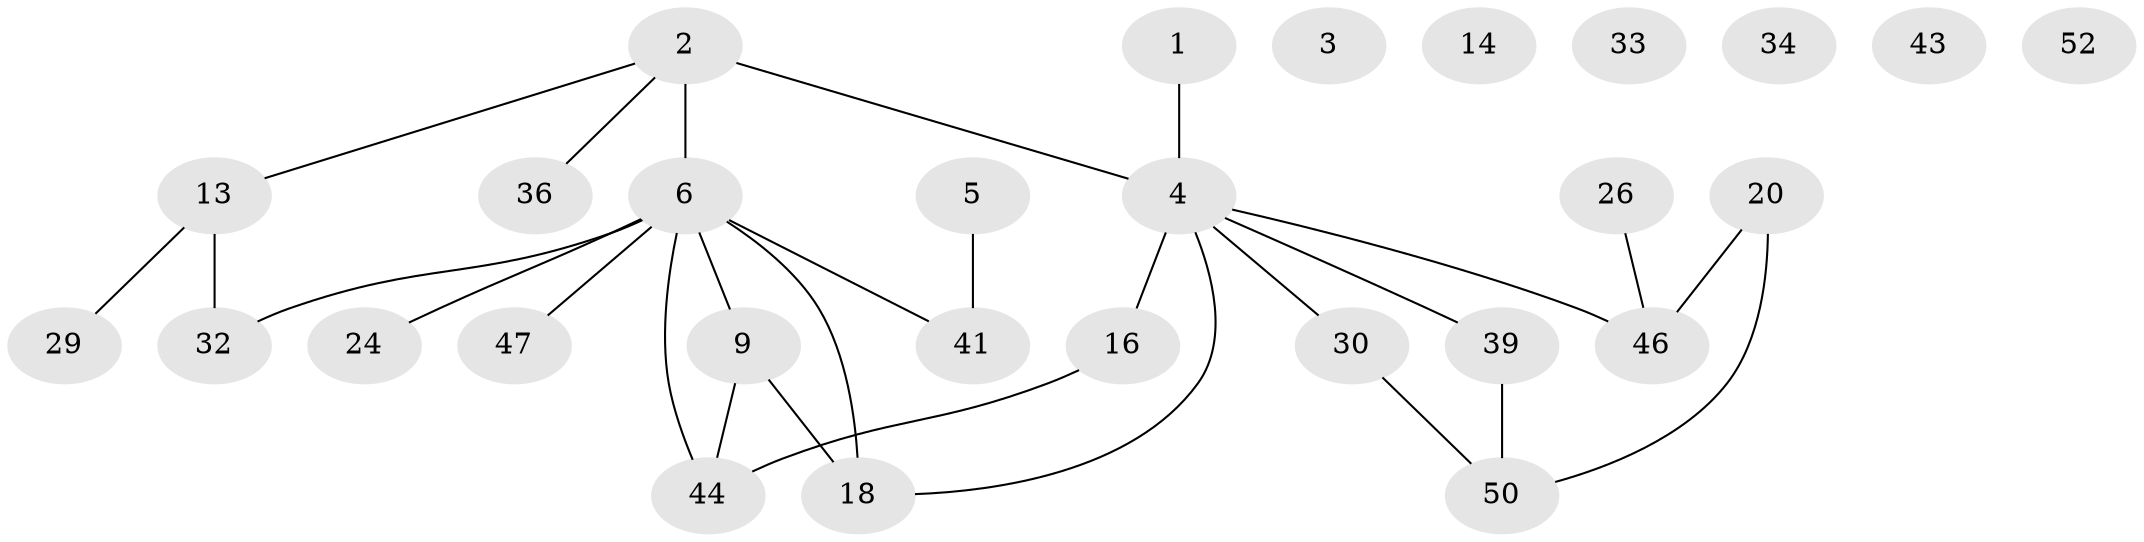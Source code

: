 // original degree distribution, {1: 0.24561403508771928, 5: 0.07017543859649122, 0: 0.08771929824561403, 3: 0.24561403508771928, 4: 0.08771929824561403, 2: 0.2631578947368421}
// Generated by graph-tools (version 1.1) at 2025/12/03/09/25 04:12:53]
// undirected, 28 vertices, 28 edges
graph export_dot {
graph [start="1"]
  node [color=gray90,style=filled];
  1;
  2 [super="+15"];
  3;
  4 [super="+8+12+7"];
  5;
  6 [super="+17+23+11"];
  9 [super="+37+10"];
  13 [super="+54+19"];
  14;
  16 [super="+53"];
  18 [super="+27"];
  20 [super="+56"];
  24 [super="+42"];
  26;
  29;
  30;
  32 [super="+35"];
  33;
  34 [super="+55"];
  36 [super="+45"];
  39;
  41;
  43;
  44 [super="+48"];
  46;
  47;
  50 [super="+51"];
  52;
  1 -- 4;
  2 -- 13;
  2 -- 4 [weight=2];
  2 -- 36;
  2 -- 6;
  4 -- 18;
  4 -- 30;
  4 -- 16 [weight=2];
  4 -- 39;
  4 -- 46;
  5 -- 41;
  6 -- 18;
  6 -- 41;
  6 -- 32;
  6 -- 44;
  6 -- 47;
  6 -- 24;
  6 -- 9;
  9 -- 18 [weight=2];
  9 -- 44;
  13 -- 32 [weight=2];
  13 -- 29;
  16 -- 44;
  20 -- 46;
  20 -- 50;
  26 -- 46;
  30 -- 50;
  39 -- 50;
}
